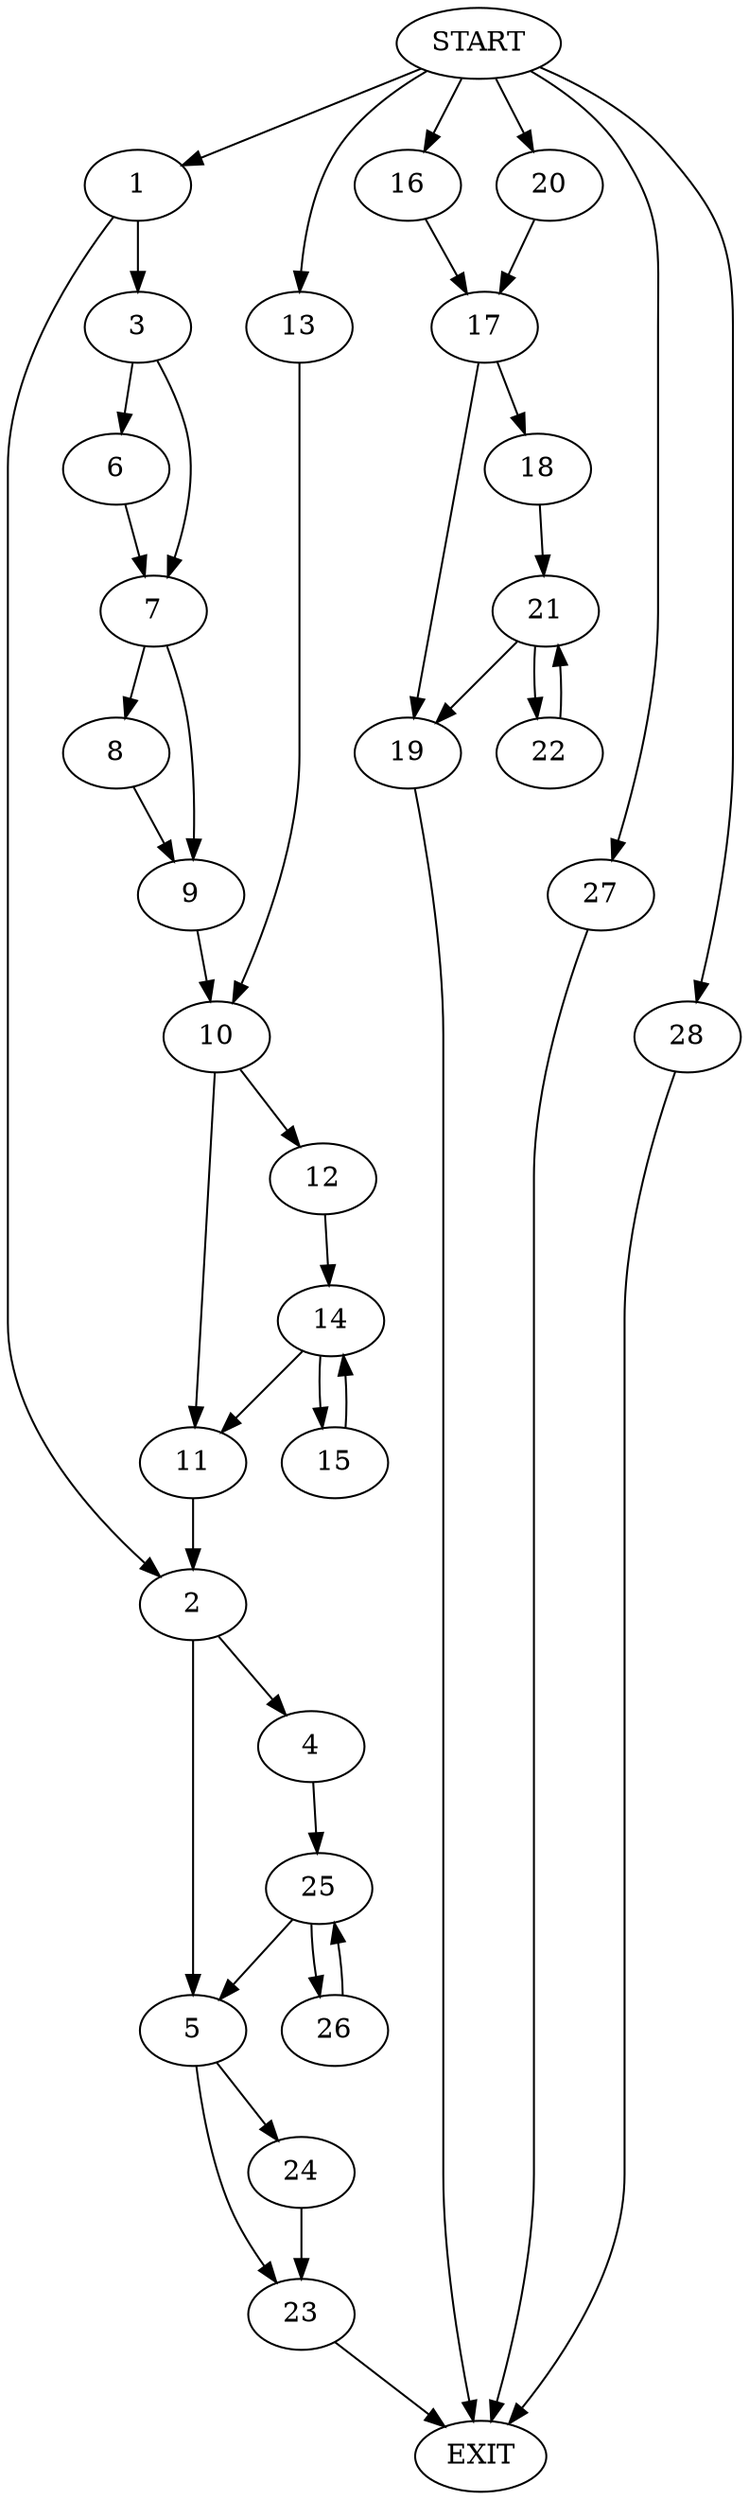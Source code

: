 digraph {
0 [label="START"]
29 [label="EXIT"]
0 -> 1
1 -> 2
1 -> 3
2 -> 4
2 -> 5
3 -> 6
3 -> 7
6 -> 7
7 -> 8
7 -> 9
8 -> 9
9 -> 10
10 -> 11
10 -> 12
0 -> 13
13 -> 10
11 -> 2
12 -> 14
14 -> 11
14 -> 15
15 -> 14
0 -> 16
16 -> 17
17 -> 18
17 -> 19
0 -> 20
20 -> 17
19 -> 29
18 -> 21
21 -> 22
21 -> 19
22 -> 21
5 -> 23
5 -> 24
4 -> 25
25 -> 26
25 -> 5
26 -> 25
0 -> 27
27 -> 29
23 -> 29
24 -> 23
0 -> 28
28 -> 29
}
